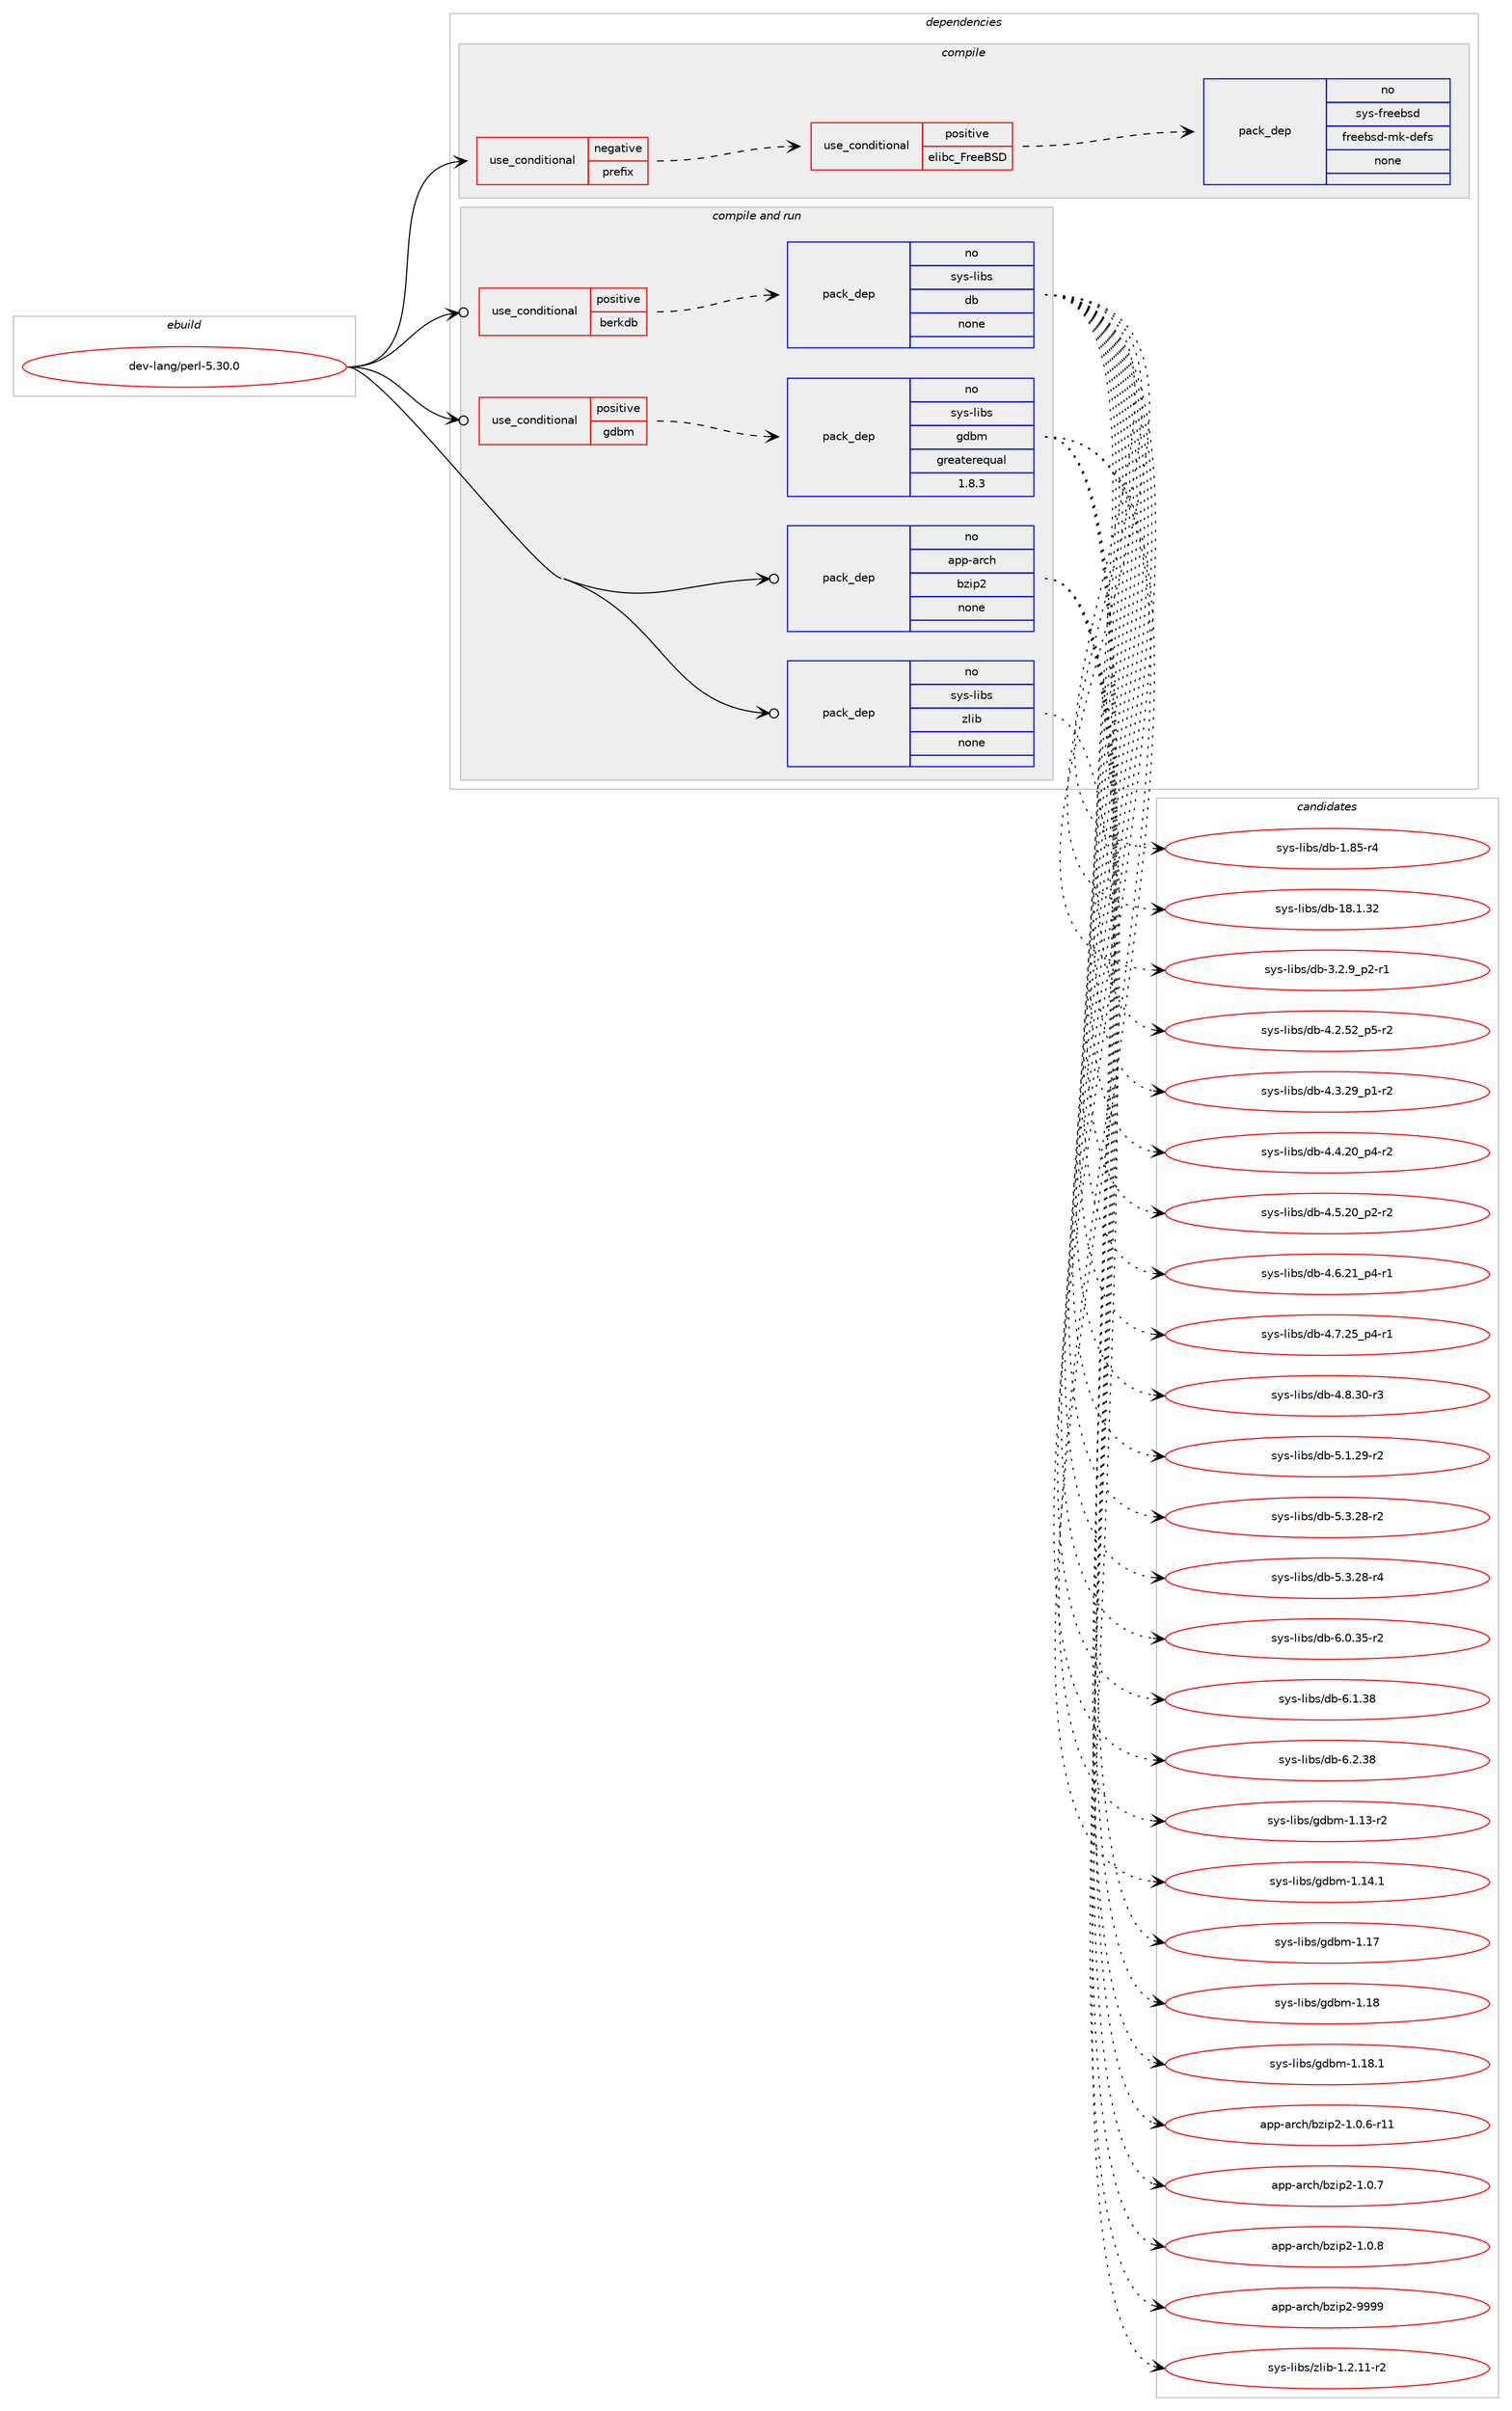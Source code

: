 digraph prolog {

# *************
# Graph options
# *************

newrank=true;
concentrate=true;
compound=true;
graph [rankdir=LR,fontname=Helvetica,fontsize=10,ranksep=1.5];#, ranksep=2.5, nodesep=0.2];
edge  [arrowhead=vee];
node  [fontname=Helvetica,fontsize=10];

# **********
# The ebuild
# **********

subgraph cluster_leftcol {
color=gray;
rank=same;
label=<<i>ebuild</i>>;
id [label="dev-lang/perl-5.30.0", color=red, width=4, href="../dev-lang/perl-5.30.0.svg"];
}

# ****************
# The dependencies
# ****************

subgraph cluster_midcol {
color=gray;
label=<<i>dependencies</i>>;
subgraph cluster_compile {
fillcolor="#eeeeee";
style=filled;
label=<<i>compile</i>>;
subgraph cond130075 {
dependency559428 [label=<<TABLE BORDER="0" CELLBORDER="1" CELLSPACING="0" CELLPADDING="4"><TR><TD ROWSPAN="3" CELLPADDING="10">use_conditional</TD></TR><TR><TD>negative</TD></TR><TR><TD>prefix</TD></TR></TABLE>>, shape=none, color=red];
subgraph cond130076 {
dependency559429 [label=<<TABLE BORDER="0" CELLBORDER="1" CELLSPACING="0" CELLPADDING="4"><TR><TD ROWSPAN="3" CELLPADDING="10">use_conditional</TD></TR><TR><TD>positive</TD></TR><TR><TD>elibc_FreeBSD</TD></TR></TABLE>>, shape=none, color=red];
subgraph pack418102 {
dependency559430 [label=<<TABLE BORDER="0" CELLBORDER="1" CELLSPACING="0" CELLPADDING="4" WIDTH="220"><TR><TD ROWSPAN="6" CELLPADDING="30">pack_dep</TD></TR><TR><TD WIDTH="110">no</TD></TR><TR><TD>sys-freebsd</TD></TR><TR><TD>freebsd-mk-defs</TD></TR><TR><TD>none</TD></TR><TR><TD></TD></TR></TABLE>>, shape=none, color=blue];
}
dependency559429:e -> dependency559430:w [weight=20,style="dashed",arrowhead="vee"];
}
dependency559428:e -> dependency559429:w [weight=20,style="dashed",arrowhead="vee"];
}
id:e -> dependency559428:w [weight=20,style="solid",arrowhead="vee"];
}
subgraph cluster_compileandrun {
fillcolor="#eeeeee";
style=filled;
label=<<i>compile and run</i>>;
subgraph cond130077 {
dependency559431 [label=<<TABLE BORDER="0" CELLBORDER="1" CELLSPACING="0" CELLPADDING="4"><TR><TD ROWSPAN="3" CELLPADDING="10">use_conditional</TD></TR><TR><TD>positive</TD></TR><TR><TD>berkdb</TD></TR></TABLE>>, shape=none, color=red];
subgraph pack418103 {
dependency559432 [label=<<TABLE BORDER="0" CELLBORDER="1" CELLSPACING="0" CELLPADDING="4" WIDTH="220"><TR><TD ROWSPAN="6" CELLPADDING="30">pack_dep</TD></TR><TR><TD WIDTH="110">no</TD></TR><TR><TD>sys-libs</TD></TR><TR><TD>db</TD></TR><TR><TD>none</TD></TR><TR><TD></TD></TR></TABLE>>, shape=none, color=blue];
}
dependency559431:e -> dependency559432:w [weight=20,style="dashed",arrowhead="vee"];
}
id:e -> dependency559431:w [weight=20,style="solid",arrowhead="odotvee"];
subgraph cond130078 {
dependency559433 [label=<<TABLE BORDER="0" CELLBORDER="1" CELLSPACING="0" CELLPADDING="4"><TR><TD ROWSPAN="3" CELLPADDING="10">use_conditional</TD></TR><TR><TD>positive</TD></TR><TR><TD>gdbm</TD></TR></TABLE>>, shape=none, color=red];
subgraph pack418104 {
dependency559434 [label=<<TABLE BORDER="0" CELLBORDER="1" CELLSPACING="0" CELLPADDING="4" WIDTH="220"><TR><TD ROWSPAN="6" CELLPADDING="30">pack_dep</TD></TR><TR><TD WIDTH="110">no</TD></TR><TR><TD>sys-libs</TD></TR><TR><TD>gdbm</TD></TR><TR><TD>greaterequal</TD></TR><TR><TD>1.8.3</TD></TR></TABLE>>, shape=none, color=blue];
}
dependency559433:e -> dependency559434:w [weight=20,style="dashed",arrowhead="vee"];
}
id:e -> dependency559433:w [weight=20,style="solid",arrowhead="odotvee"];
subgraph pack418105 {
dependency559435 [label=<<TABLE BORDER="0" CELLBORDER="1" CELLSPACING="0" CELLPADDING="4" WIDTH="220"><TR><TD ROWSPAN="6" CELLPADDING="30">pack_dep</TD></TR><TR><TD WIDTH="110">no</TD></TR><TR><TD>app-arch</TD></TR><TR><TD>bzip2</TD></TR><TR><TD>none</TD></TR><TR><TD></TD></TR></TABLE>>, shape=none, color=blue];
}
id:e -> dependency559435:w [weight=20,style="solid",arrowhead="odotvee"];
subgraph pack418106 {
dependency559436 [label=<<TABLE BORDER="0" CELLBORDER="1" CELLSPACING="0" CELLPADDING="4" WIDTH="220"><TR><TD ROWSPAN="6" CELLPADDING="30">pack_dep</TD></TR><TR><TD WIDTH="110">no</TD></TR><TR><TD>sys-libs</TD></TR><TR><TD>zlib</TD></TR><TR><TD>none</TD></TR><TR><TD></TD></TR></TABLE>>, shape=none, color=blue];
}
id:e -> dependency559436:w [weight=20,style="solid",arrowhead="odotvee"];
}
subgraph cluster_run {
fillcolor="#eeeeee";
style=filled;
label=<<i>run</i>>;
}
}

# **************
# The candidates
# **************

subgraph cluster_choices {
rank=same;
color=gray;
label=<<i>candidates</i>>;

subgraph choice418102 {
color=black;
nodesep=1;
}
subgraph choice418103 {
color=black;
nodesep=1;
choice1151211154510810598115471009845494656534511452 [label="sys-libs/db-1.85-r4", color=red, width=4,href="../sys-libs/db-1.85-r4.svg"];
choice115121115451081059811547100984549564649465150 [label="sys-libs/db-18.1.32", color=red, width=4,href="../sys-libs/db-18.1.32.svg"];
choice1151211154510810598115471009845514650465795112504511449 [label="sys-libs/db-3.2.9_p2-r1", color=red, width=4,href="../sys-libs/db-3.2.9_p2-r1.svg"];
choice115121115451081059811547100984552465046535095112534511450 [label="sys-libs/db-4.2.52_p5-r2", color=red, width=4,href="../sys-libs/db-4.2.52_p5-r2.svg"];
choice115121115451081059811547100984552465146505795112494511450 [label="sys-libs/db-4.3.29_p1-r2", color=red, width=4,href="../sys-libs/db-4.3.29_p1-r2.svg"];
choice115121115451081059811547100984552465246504895112524511450 [label="sys-libs/db-4.4.20_p4-r2", color=red, width=4,href="../sys-libs/db-4.4.20_p4-r2.svg"];
choice115121115451081059811547100984552465346504895112504511450 [label="sys-libs/db-4.5.20_p2-r2", color=red, width=4,href="../sys-libs/db-4.5.20_p2-r2.svg"];
choice115121115451081059811547100984552465446504995112524511449 [label="sys-libs/db-4.6.21_p4-r1", color=red, width=4,href="../sys-libs/db-4.6.21_p4-r1.svg"];
choice115121115451081059811547100984552465546505395112524511449 [label="sys-libs/db-4.7.25_p4-r1", color=red, width=4,href="../sys-libs/db-4.7.25_p4-r1.svg"];
choice11512111545108105981154710098455246564651484511451 [label="sys-libs/db-4.8.30-r3", color=red, width=4,href="../sys-libs/db-4.8.30-r3.svg"];
choice11512111545108105981154710098455346494650574511450 [label="sys-libs/db-5.1.29-r2", color=red, width=4,href="../sys-libs/db-5.1.29-r2.svg"];
choice11512111545108105981154710098455346514650564511450 [label="sys-libs/db-5.3.28-r2", color=red, width=4,href="../sys-libs/db-5.3.28-r2.svg"];
choice11512111545108105981154710098455346514650564511452 [label="sys-libs/db-5.3.28-r4", color=red, width=4,href="../sys-libs/db-5.3.28-r4.svg"];
choice11512111545108105981154710098455446484651534511450 [label="sys-libs/db-6.0.35-r2", color=red, width=4,href="../sys-libs/db-6.0.35-r2.svg"];
choice1151211154510810598115471009845544649465156 [label="sys-libs/db-6.1.38", color=red, width=4,href="../sys-libs/db-6.1.38.svg"];
choice1151211154510810598115471009845544650465156 [label="sys-libs/db-6.2.38", color=red, width=4,href="../sys-libs/db-6.2.38.svg"];
dependency559432:e -> choice1151211154510810598115471009845494656534511452:w [style=dotted,weight="100"];
dependency559432:e -> choice115121115451081059811547100984549564649465150:w [style=dotted,weight="100"];
dependency559432:e -> choice1151211154510810598115471009845514650465795112504511449:w [style=dotted,weight="100"];
dependency559432:e -> choice115121115451081059811547100984552465046535095112534511450:w [style=dotted,weight="100"];
dependency559432:e -> choice115121115451081059811547100984552465146505795112494511450:w [style=dotted,weight="100"];
dependency559432:e -> choice115121115451081059811547100984552465246504895112524511450:w [style=dotted,weight="100"];
dependency559432:e -> choice115121115451081059811547100984552465346504895112504511450:w [style=dotted,weight="100"];
dependency559432:e -> choice115121115451081059811547100984552465446504995112524511449:w [style=dotted,weight="100"];
dependency559432:e -> choice115121115451081059811547100984552465546505395112524511449:w [style=dotted,weight="100"];
dependency559432:e -> choice11512111545108105981154710098455246564651484511451:w [style=dotted,weight="100"];
dependency559432:e -> choice11512111545108105981154710098455346494650574511450:w [style=dotted,weight="100"];
dependency559432:e -> choice11512111545108105981154710098455346514650564511450:w [style=dotted,weight="100"];
dependency559432:e -> choice11512111545108105981154710098455346514650564511452:w [style=dotted,weight="100"];
dependency559432:e -> choice11512111545108105981154710098455446484651534511450:w [style=dotted,weight="100"];
dependency559432:e -> choice1151211154510810598115471009845544649465156:w [style=dotted,weight="100"];
dependency559432:e -> choice1151211154510810598115471009845544650465156:w [style=dotted,weight="100"];
}
subgraph choice418104 {
color=black;
nodesep=1;
choice1151211154510810598115471031009810945494649514511450 [label="sys-libs/gdbm-1.13-r2", color=red, width=4,href="../sys-libs/gdbm-1.13-r2.svg"];
choice1151211154510810598115471031009810945494649524649 [label="sys-libs/gdbm-1.14.1", color=red, width=4,href="../sys-libs/gdbm-1.14.1.svg"];
choice115121115451081059811547103100981094549464955 [label="sys-libs/gdbm-1.17", color=red, width=4,href="../sys-libs/gdbm-1.17.svg"];
choice115121115451081059811547103100981094549464956 [label="sys-libs/gdbm-1.18", color=red, width=4,href="../sys-libs/gdbm-1.18.svg"];
choice1151211154510810598115471031009810945494649564649 [label="sys-libs/gdbm-1.18.1", color=red, width=4,href="../sys-libs/gdbm-1.18.1.svg"];
dependency559434:e -> choice1151211154510810598115471031009810945494649514511450:w [style=dotted,weight="100"];
dependency559434:e -> choice1151211154510810598115471031009810945494649524649:w [style=dotted,weight="100"];
dependency559434:e -> choice115121115451081059811547103100981094549464955:w [style=dotted,weight="100"];
dependency559434:e -> choice115121115451081059811547103100981094549464956:w [style=dotted,weight="100"];
dependency559434:e -> choice1151211154510810598115471031009810945494649564649:w [style=dotted,weight="100"];
}
subgraph choice418105 {
color=black;
nodesep=1;
choice97112112459711499104479812210511250454946484654451144949 [label="app-arch/bzip2-1.0.6-r11", color=red, width=4,href="../app-arch/bzip2-1.0.6-r11.svg"];
choice97112112459711499104479812210511250454946484655 [label="app-arch/bzip2-1.0.7", color=red, width=4,href="../app-arch/bzip2-1.0.7.svg"];
choice97112112459711499104479812210511250454946484656 [label="app-arch/bzip2-1.0.8", color=red, width=4,href="../app-arch/bzip2-1.0.8.svg"];
choice971121124597114991044798122105112504557575757 [label="app-arch/bzip2-9999", color=red, width=4,href="../app-arch/bzip2-9999.svg"];
dependency559435:e -> choice97112112459711499104479812210511250454946484654451144949:w [style=dotted,weight="100"];
dependency559435:e -> choice97112112459711499104479812210511250454946484655:w [style=dotted,weight="100"];
dependency559435:e -> choice97112112459711499104479812210511250454946484656:w [style=dotted,weight="100"];
dependency559435:e -> choice971121124597114991044798122105112504557575757:w [style=dotted,weight="100"];
}
subgraph choice418106 {
color=black;
nodesep=1;
choice11512111545108105981154712210810598454946504649494511450 [label="sys-libs/zlib-1.2.11-r2", color=red, width=4,href="../sys-libs/zlib-1.2.11-r2.svg"];
dependency559436:e -> choice11512111545108105981154712210810598454946504649494511450:w [style=dotted,weight="100"];
}
}

}
